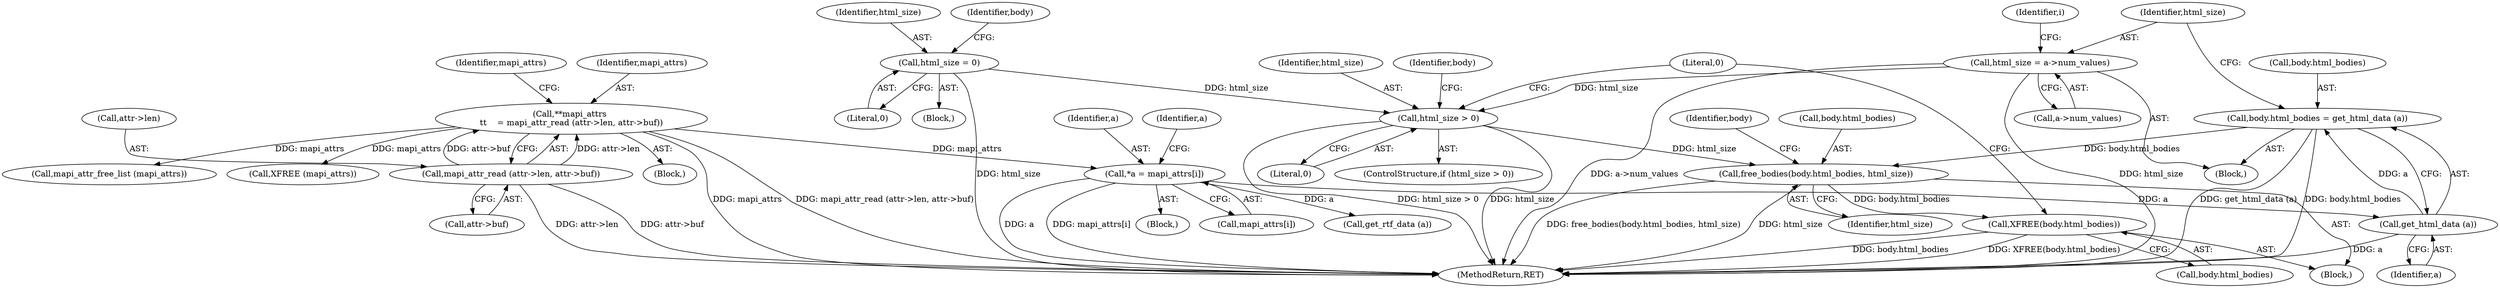 digraph "0_tnef_8dccf79857ceeb7a6d3e42c1e762e7b865d5344d_1@API" {
"1000449" [label="(Call,free_bodies(body.html_bodies, html_size))"];
"1000270" [label="(Call,body.html_bodies = get_html_data (a))"];
"1000274" [label="(Call,get_html_data (a))"];
"1000252" [label="(Call,*a = mapi_attrs[i])"];
"1000228" [label="(Call,**mapi_attrs \n\t\t    = mapi_attr_read (attr->len, attr->buf))"];
"1000230" [label="(Call,mapi_attr_read (attr->len, attr->buf))"];
"1000445" [label="(Call,html_size > 0)"];
"1000131" [label="(Call,html_size = 0)"];
"1000276" [label="(Call,html_size = a->num_values)"];
"1000454" [label="(Call,XFREE(body.html_bodies))"];
"1000133" [label="(Literal,0)"];
"1000299" [label="(Call,get_rtf_data (a))"];
"1000226" [label="(Block,)"];
"1000254" [label="(Call,mapi_attrs[i])"];
"1000275" [label="(Identifier,a)"];
"1000455" [label="(Call,body.html_bodies)"];
"1000137" [label="(Identifier,body)"];
"1000277" [label="(Identifier,html_size)"];
"1000454" [label="(Call,XFREE(body.html_bodies))"];
"1000252" [label="(Call,*a = mapi_attrs[i])"];
"1000253" [label="(Identifier,a)"];
"1000115" [label="(Block,)"];
"1000230" [label="(Call,mapi_attr_read (attr->len, attr->buf))"];
"1000447" [label="(Literal,0)"];
"1000261" [label="(Identifier,a)"];
"1000453" [label="(Identifier,html_size)"];
"1000269" [label="(Block,)"];
"1000250" [label="(Block,)"];
"1000234" [label="(Call,attr->buf)"];
"1000229" [label="(Identifier,mapi_attrs)"];
"1000249" [label="(Identifier,i)"];
"1000231" [label="(Call,attr->len)"];
"1000306" [label="(Call,mapi_attr_free_list (mapi_attrs))"];
"1000446" [label="(Identifier,html_size)"];
"1000228" [label="(Call,**mapi_attrs \n\t\t    = mapi_attr_read (attr->len, attr->buf))"];
"1000456" [label="(Identifier,body)"];
"1000271" [label="(Call,body.html_bodies)"];
"1000450" [label="(Call,body.html_bodies)"];
"1000238" [label="(Identifier,mapi_attrs)"];
"1000276" [label="(Call,html_size = a->num_values)"];
"1000132" [label="(Identifier,html_size)"];
"1000445" [label="(Call,html_size > 0)"];
"1000448" [label="(Block,)"];
"1000308" [label="(Call,XFREE (mapi_attrs))"];
"1000278" [label="(Call,a->num_values)"];
"1000444" [label="(ControlStructure,if (html_size > 0))"];
"1000451" [label="(Identifier,body)"];
"1000449" [label="(Call,free_bodies(body.html_bodies, html_size))"];
"1000270" [label="(Call,body.html_bodies = get_html_data (a))"];
"1000131" [label="(Call,html_size = 0)"];
"1000459" [label="(Literal,0)"];
"1000274" [label="(Call,get_html_data (a))"];
"1000460" [label="(MethodReturn,RET)"];
"1000449" -> "1000448"  [label="AST: "];
"1000449" -> "1000453"  [label="CFG: "];
"1000450" -> "1000449"  [label="AST: "];
"1000453" -> "1000449"  [label="AST: "];
"1000456" -> "1000449"  [label="CFG: "];
"1000449" -> "1000460"  [label="DDG: free_bodies(body.html_bodies, html_size)"];
"1000449" -> "1000460"  [label="DDG: html_size"];
"1000270" -> "1000449"  [label="DDG: body.html_bodies"];
"1000445" -> "1000449"  [label="DDG: html_size"];
"1000449" -> "1000454"  [label="DDG: body.html_bodies"];
"1000270" -> "1000269"  [label="AST: "];
"1000270" -> "1000274"  [label="CFG: "];
"1000271" -> "1000270"  [label="AST: "];
"1000274" -> "1000270"  [label="AST: "];
"1000277" -> "1000270"  [label="CFG: "];
"1000270" -> "1000460"  [label="DDG: get_html_data (a)"];
"1000270" -> "1000460"  [label="DDG: body.html_bodies"];
"1000274" -> "1000270"  [label="DDG: a"];
"1000274" -> "1000275"  [label="CFG: "];
"1000275" -> "1000274"  [label="AST: "];
"1000274" -> "1000460"  [label="DDG: a"];
"1000252" -> "1000274"  [label="DDG: a"];
"1000252" -> "1000250"  [label="AST: "];
"1000252" -> "1000254"  [label="CFG: "];
"1000253" -> "1000252"  [label="AST: "];
"1000254" -> "1000252"  [label="AST: "];
"1000261" -> "1000252"  [label="CFG: "];
"1000252" -> "1000460"  [label="DDG: a"];
"1000252" -> "1000460"  [label="DDG: mapi_attrs[i]"];
"1000228" -> "1000252"  [label="DDG: mapi_attrs"];
"1000252" -> "1000299"  [label="DDG: a"];
"1000228" -> "1000226"  [label="AST: "];
"1000228" -> "1000230"  [label="CFG: "];
"1000229" -> "1000228"  [label="AST: "];
"1000230" -> "1000228"  [label="AST: "];
"1000238" -> "1000228"  [label="CFG: "];
"1000228" -> "1000460"  [label="DDG: mapi_attrs"];
"1000228" -> "1000460"  [label="DDG: mapi_attr_read (attr->len, attr->buf)"];
"1000230" -> "1000228"  [label="DDG: attr->len"];
"1000230" -> "1000228"  [label="DDG: attr->buf"];
"1000228" -> "1000306"  [label="DDG: mapi_attrs"];
"1000228" -> "1000308"  [label="DDG: mapi_attrs"];
"1000230" -> "1000234"  [label="CFG: "];
"1000231" -> "1000230"  [label="AST: "];
"1000234" -> "1000230"  [label="AST: "];
"1000230" -> "1000460"  [label="DDG: attr->len"];
"1000230" -> "1000460"  [label="DDG: attr->buf"];
"1000445" -> "1000444"  [label="AST: "];
"1000445" -> "1000447"  [label="CFG: "];
"1000446" -> "1000445"  [label="AST: "];
"1000447" -> "1000445"  [label="AST: "];
"1000451" -> "1000445"  [label="CFG: "];
"1000459" -> "1000445"  [label="CFG: "];
"1000445" -> "1000460"  [label="DDG: html_size"];
"1000445" -> "1000460"  [label="DDG: html_size > 0"];
"1000131" -> "1000445"  [label="DDG: html_size"];
"1000276" -> "1000445"  [label="DDG: html_size"];
"1000131" -> "1000115"  [label="AST: "];
"1000131" -> "1000133"  [label="CFG: "];
"1000132" -> "1000131"  [label="AST: "];
"1000133" -> "1000131"  [label="AST: "];
"1000137" -> "1000131"  [label="CFG: "];
"1000131" -> "1000460"  [label="DDG: html_size"];
"1000276" -> "1000269"  [label="AST: "];
"1000276" -> "1000278"  [label="CFG: "];
"1000277" -> "1000276"  [label="AST: "];
"1000278" -> "1000276"  [label="AST: "];
"1000249" -> "1000276"  [label="CFG: "];
"1000276" -> "1000460"  [label="DDG: a->num_values"];
"1000276" -> "1000460"  [label="DDG: html_size"];
"1000454" -> "1000448"  [label="AST: "];
"1000454" -> "1000455"  [label="CFG: "];
"1000455" -> "1000454"  [label="AST: "];
"1000459" -> "1000454"  [label="CFG: "];
"1000454" -> "1000460"  [label="DDG: body.html_bodies"];
"1000454" -> "1000460"  [label="DDG: XFREE(body.html_bodies)"];
}
